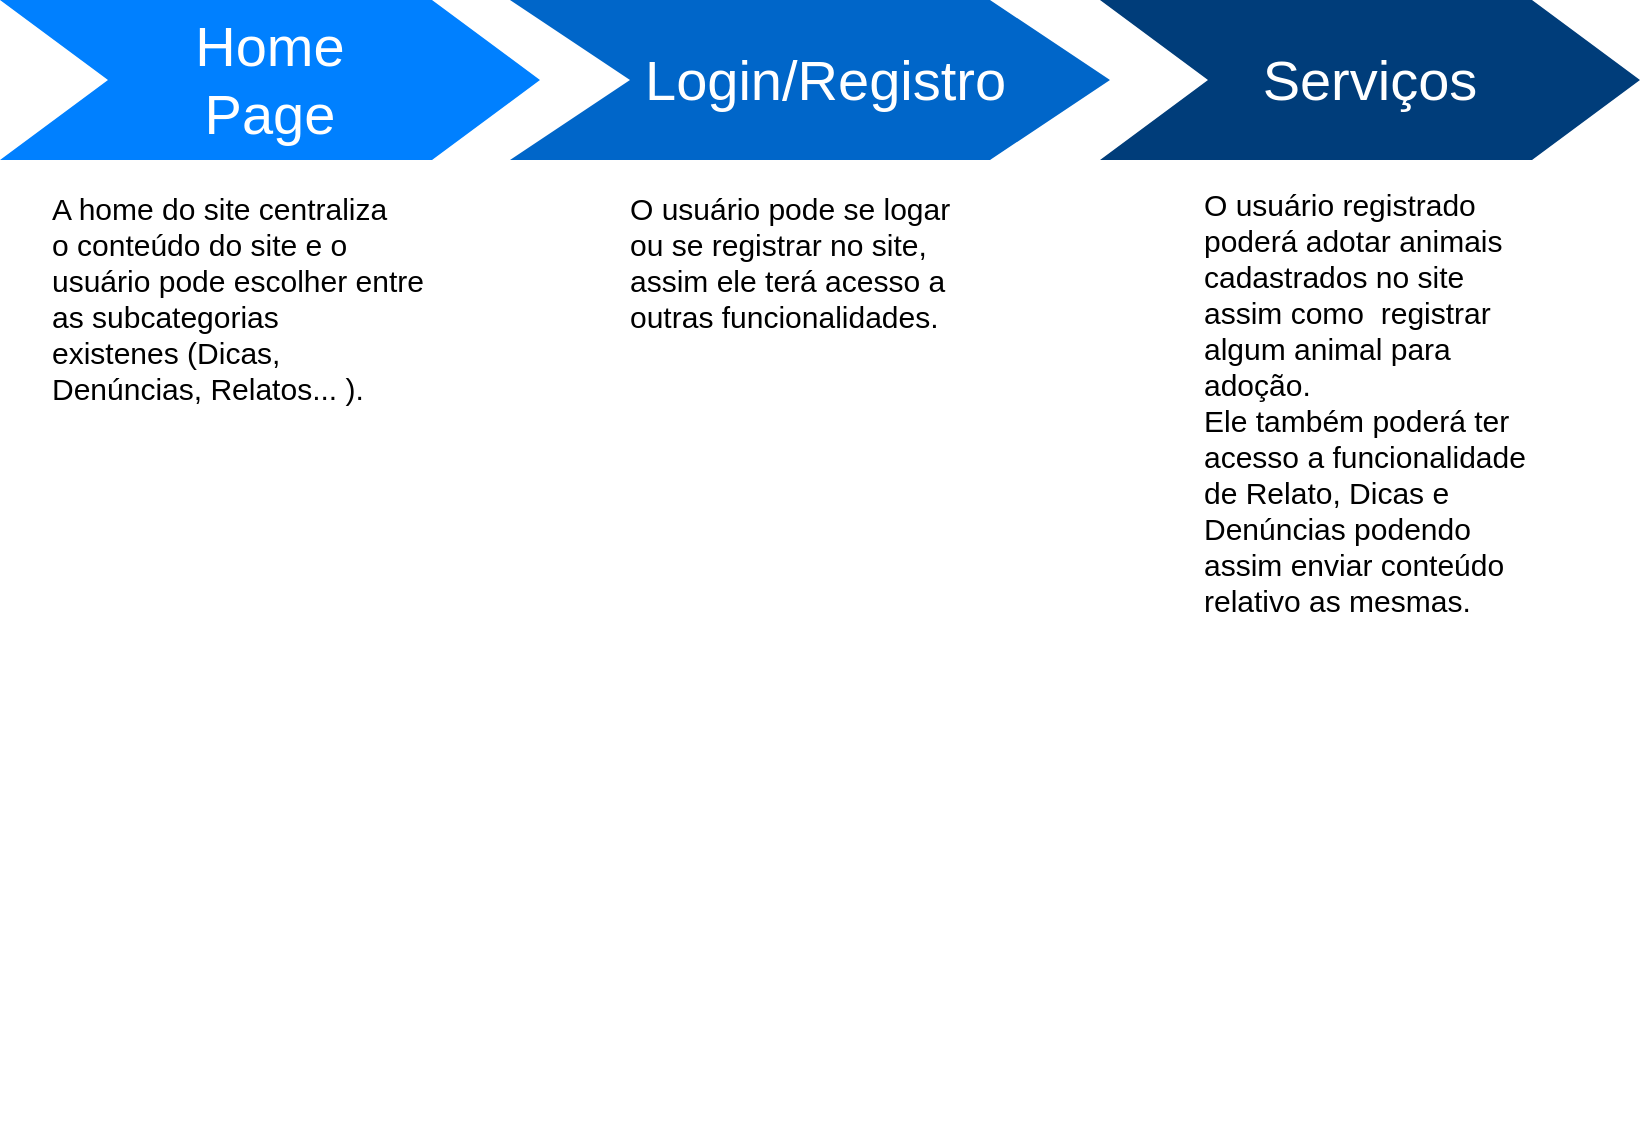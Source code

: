 <mxfile version="14.5.6" type="github">
  <diagram name="Page-1" id="d9b1e647-80fa-b4a2-5024-87a742678bcc">
    <mxGraphModel dx="868" dy="492" grid="0" gridSize="10" guides="1" tooltips="1" connect="1" arrows="1" fold="1" page="1" pageScale="1" pageWidth="1100" pageHeight="850" background="#ffffff" math="0" shadow="0">
      <root>
        <mxCell id="0" />
        <mxCell id="1" parent="0" />
        <mxCell id="57fe6abec08f04cb-1" value="Home&lt;br&gt;Page" style="shape=step;whiteSpace=wrap;html=1;fontSize=28;fillColor=#0080FF;fontColor=#FFFFFF;strokeColor=none;" parent="1" vertex="1">
          <mxGeometry x="57" y="173" width="270" height="80" as="geometry" />
        </mxCell>
        <mxCell id="57fe6abec08f04cb-2" value="&amp;nbsp; Login/Registro" style="shape=step;whiteSpace=wrap;html=1;fontSize=28;fontColor=#FFFFFF;strokeColor=none;fillColor=#0066C9;" parent="1" vertex="1">
          <mxGeometry x="312" y="173" width="300" height="80" as="geometry" />
        </mxCell>
        <mxCell id="57fe6abec08f04cb-4" value="Serviços" style="shape=step;whiteSpace=wrap;html=1;fontSize=28;fontColor=#FFFFFF;strokeColor=none;fillColor=#003D7A;" parent="1" vertex="1">
          <mxGeometry x="607" y="173" width="270" height="80" as="geometry" />
        </mxCell>
        <mxCell id="57fe6abec08f04cb-8" value="&lt;font style=&quot;font-size: 15px&quot;&gt;A home do site centraliza &lt;br&gt;&lt;/font&gt;&lt;div style=&quot;font-size: 15px&quot;&gt;&lt;font style=&quot;font-size: 15px&quot;&gt;o conteúdo do site e o usuário pode escolher entre as subcategorias&lt;/font&gt;&lt;/div&gt;&lt;div style=&quot;font-size: 15px&quot;&gt;&lt;font style=&quot;font-size: 15px&quot;&gt;existenes (Dicas, Denúncias, Relatos... ).&lt;/font&gt;&lt;br&gt;&lt;/div&gt;" style="text;spacingTop=-5;fillColor=#ffffff;whiteSpace=wrap;html=1;align=left;fontSize=12;fontFamily=Helvetica;fillColor=none;strokeColor=none;" parent="1" vertex="1">
          <mxGeometry x="81" y="267" width="190" height="470" as="geometry" />
        </mxCell>
        <mxCell id="57fe6abec08f04cb-10" value="&lt;font style=&quot;font-size: 15px&quot;&gt;O usuário pode se logar ou se registrar no site, assim ele terá acesso a outras funcionalidades.&lt;br&gt;&lt;/font&gt;" style="text;spacingTop=-5;fillColor=#ffffff;whiteSpace=wrap;html=1;align=left;fontSize=12;fontFamily=Helvetica;fillColor=none;strokeColor=none;" parent="1" vertex="1">
          <mxGeometry x="370" y="267" width="170" height="470" as="geometry" />
        </mxCell>
        <mxCell id="57fe6abec08f04cb-11" value="&lt;div align=&quot;left&quot;&gt;&lt;font style=&quot;font-size: 15px&quot;&gt;O usuário registrado poderá adotar animais cadastrados no site assim como&amp;nbsp; registrar algum animal para adoção.&lt;br&gt;Ele também poderá ter acesso a funcionalidade de Relato, Dicas e Denúncias podendo assim enviar conteúdo relativo as mesmas.&lt;br&gt;&lt;/font&gt;&lt;/div&gt;" style="text;spacingTop=-5;fillColor=#ffffff;whiteSpace=wrap;html=1;align=left;fontSize=12;fontFamily=Helvetica;fillColor=none;strokeColor=none;" parent="1" vertex="1">
          <mxGeometry x="657" y="265" width="170" height="470" as="geometry" />
        </mxCell>
      </root>
    </mxGraphModel>
  </diagram>
</mxfile>
